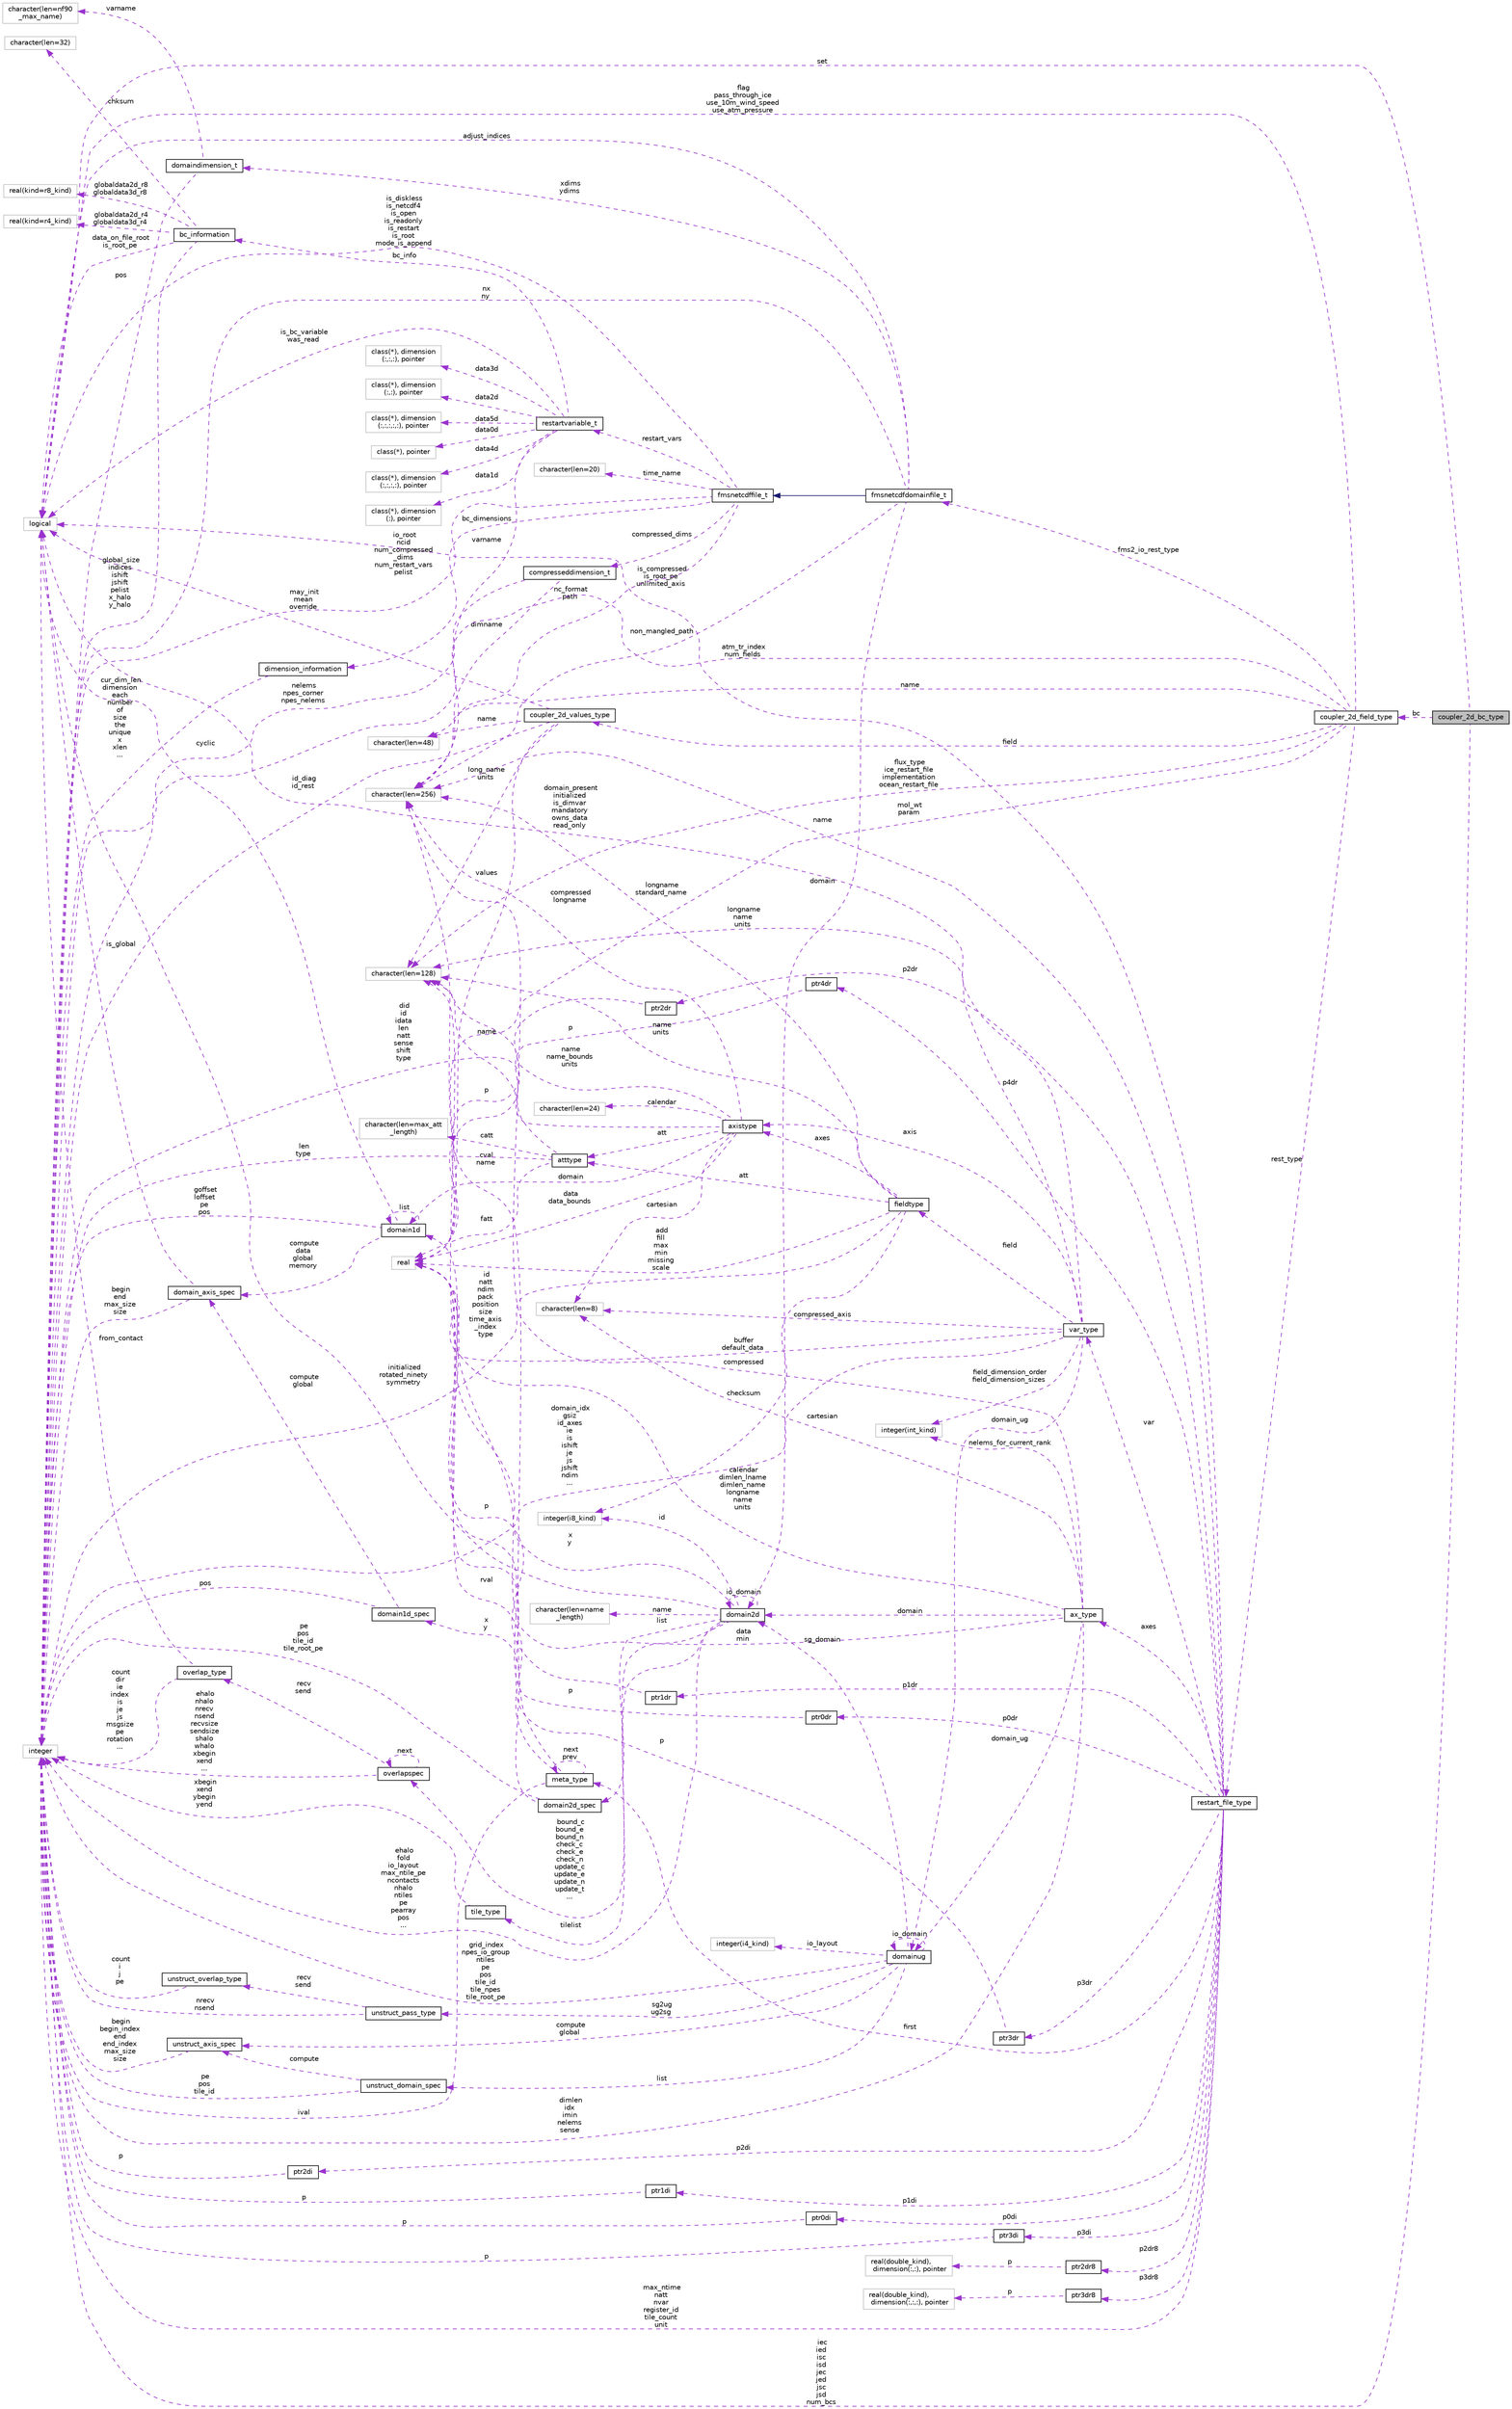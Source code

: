 digraph "coupler_2d_bc_type"
{
 // INTERACTIVE_SVG=YES
 // LATEX_PDF_SIZE
  edge [fontname="Helvetica",fontsize="10",labelfontname="Helvetica",labelfontsize="10"];
  node [fontname="Helvetica",fontsize="10",shape=record];
  rankdir="LR";
  Node1 [label="coupler_2d_bc_type",height=0.2,width=0.4,color="black", fillcolor="grey75", style="filled", fontcolor="black",tooltip="Coupler data for 2D boundary conditions."];
  Node2 -> Node1 [dir="back",color="darkorchid3",fontsize="10",style="dashed",label=" set" ,fontname="Helvetica"];
  Node2 [label="logical",height=0.2,width=0.4,color="grey75", fillcolor="white", style="filled",tooltip=" "];
  Node3 -> Node1 [dir="back",color="darkorchid3",fontsize="10",style="dashed",label=" bc" ,fontname="Helvetica"];
  Node3 [label="coupler_2d_field_type",height=0.2,width=0.4,color="black", fillcolor="white", style="filled",URL="$group__coupler__types__mod.html#structcoupler__types__mod_1_1coupler__2d__field__type",tooltip="Coupler data for 2D fields."];
  Node2 -> Node3 [dir="back",color="darkorchid3",fontsize="10",style="dashed",label=" flag\npass_through_ice\nuse_10m_wind_speed\nuse_atm_pressure" ,fontname="Helvetica"];
  Node4 -> Node3 [dir="back",color="darkorchid3",fontsize="10",style="dashed",label=" rest_type" ,fontname="Helvetica"];
  Node4 [label="restart_file_type",height=0.2,width=0.4,color="black", fillcolor="white", style="filled",URL="$group__fms__io__mod.html#structfms__io__mod_1_1restart__file__type",tooltip=" "];
  Node5 -> Node4 [dir="back",color="darkorchid3",fontsize="10",style="dashed",label=" p2dr8" ,fontname="Helvetica"];
  Node5 [label="ptr2dr8",height=0.2,width=0.4,color="black", fillcolor="white", style="filled",URL="$group__fms__io__mod.html#structfms__io__mod_1_1ptr2dr8",tooltip=" "];
  Node6 -> Node5 [dir="back",color="darkorchid3",fontsize="10",style="dashed",label=" p" ,fontname="Helvetica"];
  Node6 [label="real(double_kind),\l dimension(:,:), pointer",height=0.2,width=0.4,color="grey75", fillcolor="white", style="filled",tooltip=" "];
  Node2 -> Node4 [dir="back",color="darkorchid3",fontsize="10",style="dashed",label=" is_compressed\nis_root_pe\nunlimited_axis" ,fontname="Helvetica"];
  Node7 -> Node4 [dir="back",color="darkorchid3",fontsize="10",style="dashed",label=" p3dr8" ,fontname="Helvetica"];
  Node7 [label="ptr3dr8",height=0.2,width=0.4,color="black", fillcolor="white", style="filled",URL="$group__fms__io__mod.html#structfms__io__mod_1_1ptr3dr8",tooltip=" "];
  Node8 -> Node7 [dir="back",color="darkorchid3",fontsize="10",style="dashed",label=" p" ,fontname="Helvetica"];
  Node8 [label="real(double_kind),\l dimension(:,:,:), pointer",height=0.2,width=0.4,color="grey75", fillcolor="white", style="filled",tooltip=" "];
  Node9 -> Node4 [dir="back",color="darkorchid3",fontsize="10",style="dashed",label=" p1dr" ,fontname="Helvetica"];
  Node9 [label="ptr1dr",height=0.2,width=0.4,color="black", fillcolor="white", style="filled",URL="$group__fms__io__mod.html#structfms__io__mod_1_1ptr1dr",tooltip=" "];
  Node10 -> Node9 [dir="back",color="darkorchid3",fontsize="10",style="dashed",label=" p" ,fontname="Helvetica"];
  Node10 [label="real",height=0.2,width=0.4,color="grey75", fillcolor="white", style="filled",tooltip=" "];
  Node11 -> Node4 [dir="back",color="darkorchid3",fontsize="10",style="dashed",label=" p0dr" ,fontname="Helvetica"];
  Node11 [label="ptr0dr",height=0.2,width=0.4,color="black", fillcolor="white", style="filled",URL="$group__fms__io__mod.html#structfms__io__mod_1_1ptr0dr",tooltip=" "];
  Node10 -> Node11 [dir="back",color="darkorchid3",fontsize="10",style="dashed",label=" p" ,fontname="Helvetica"];
  Node12 -> Node4 [dir="back",color="darkorchid3",fontsize="10",style="dashed",label=" first" ,fontname="Helvetica"];
  Node12 [label="meta_type",height=0.2,width=0.4,color="black", fillcolor="white", style="filled",URL="$group__fms__io__mod.html#structfms__io__mod_1_1meta__type",tooltip=" "];
  Node12 -> Node12 [dir="back",color="darkorchid3",fontsize="10",style="dashed",label=" next\nprev" ,fontname="Helvetica"];
  Node13 -> Node12 [dir="back",color="darkorchid3",fontsize="10",style="dashed",label=" cval\nname" ,fontname="Helvetica"];
  Node13 [label="character(len=256)",height=0.2,width=0.4,color="grey75", fillcolor="white", style="filled",tooltip=" "];
  Node14 -> Node12 [dir="back",color="darkorchid3",fontsize="10",style="dashed",label=" ival" ,fontname="Helvetica"];
  Node14 [label="integer",height=0.2,width=0.4,color="grey75", fillcolor="white", style="filled",tooltip=" "];
  Node10 -> Node12 [dir="back",color="darkorchid3",fontsize="10",style="dashed",label=" rval" ,fontname="Helvetica"];
  Node15 -> Node4 [dir="back",color="darkorchid3",fontsize="10",style="dashed",label=" p3dr" ,fontname="Helvetica"];
  Node15 [label="ptr3dr",height=0.2,width=0.4,color="black", fillcolor="white", style="filled",URL="$group__fms__io__mod.html#structfms__io__mod_1_1ptr3dr",tooltip=" "];
  Node10 -> Node15 [dir="back",color="darkorchid3",fontsize="10",style="dashed",label=" p" ,fontname="Helvetica"];
  Node16 -> Node4 [dir="back",color="darkorchid3",fontsize="10",style="dashed",label=" p2dr" ,fontname="Helvetica"];
  Node16 [label="ptr2dr",height=0.2,width=0.4,color="black", fillcolor="white", style="filled",URL="$group__fms__io__mod.html#structfms__io__mod_1_1ptr2dr",tooltip=" "];
  Node10 -> Node16 [dir="back",color="darkorchid3",fontsize="10",style="dashed",label=" p" ,fontname="Helvetica"];
  Node17 -> Node4 [dir="back",color="darkorchid3",fontsize="10",style="dashed",label=" p4dr" ,fontname="Helvetica"];
  Node17 [label="ptr4dr",height=0.2,width=0.4,color="black", fillcolor="white", style="filled",URL="$group__fms__io__mod.html#structfms__io__mod_1_1ptr4dr",tooltip=" "];
  Node10 -> Node17 [dir="back",color="darkorchid3",fontsize="10",style="dashed",label=" p" ,fontname="Helvetica"];
  Node18 -> Node4 [dir="back",color="darkorchid3",fontsize="10",style="dashed",label=" axes" ,fontname="Helvetica"];
  Node18 [label="ax_type",height=0.2,width=0.4,color="black", fillcolor="white", style="filled",URL="$group__fms__io__mod.html#structfms__io__mod_1_1ax__type",tooltip=" "];
  Node19 -> Node18 [dir="back",color="darkorchid3",fontsize="10",style="dashed",label=" domain_ug" ,fontname="Helvetica"];
  Node19 [label="domainug",height=0.2,width=0.4,color="black", fillcolor="white", style="filled",URL="$group__mpp__domains__mod.html#structmpp__domains__mod_1_1domainug",tooltip="Domain information for managing data on unstructured grids."];
  Node20 -> Node19 [dir="back",color="darkorchid3",fontsize="10",style="dashed",label=" list" ,fontname="Helvetica"];
  Node20 [label="unstruct_domain_spec",height=0.2,width=0.4,color="black", fillcolor="white", style="filled",URL="$group__mpp__domains__mod.html#structmpp__domains__mod_1_1unstruct__domain__spec",tooltip="Private type for axis specification data for an unstructured domain."];
  Node21 -> Node20 [dir="back",color="darkorchid3",fontsize="10",style="dashed",label=" compute" ,fontname="Helvetica"];
  Node21 [label="unstruct_axis_spec",height=0.2,width=0.4,color="black", fillcolor="white", style="filled",URL="$group__mpp__domains__mod.html#structmpp__domains__mod_1_1unstruct__axis__spec",tooltip="Private type for axis specification data for an unstructured grid."];
  Node14 -> Node21 [dir="back",color="darkorchid3",fontsize="10",style="dashed",label=" begin\nbegin_index\nend\nend_index\nmax_size\nsize" ,fontname="Helvetica"];
  Node14 -> Node20 [dir="back",color="darkorchid3",fontsize="10",style="dashed",label=" pe\npos\ntile_id" ,fontname="Helvetica"];
  Node21 -> Node19 [dir="back",color="darkorchid3",fontsize="10",style="dashed",label=" compute\nglobal" ,fontname="Helvetica"];
  Node22 -> Node19 [dir="back",color="darkorchid3",fontsize="10",style="dashed",label=" sg_domain" ,fontname="Helvetica"];
  Node22 [label="domain2d",height=0.2,width=0.4,color="black", fillcolor="white", style="filled",URL="$group__mpp__domains__mod.html#structmpp__domains__mod_1_1domain2d",tooltip="The domain2D type contains all the necessary information to define the global, compute and data domai..."];
  Node2 -> Node22 [dir="back",color="darkorchid3",fontsize="10",style="dashed",label=" initialized\nrotated_ninety\nsymmetry" ,fontname="Helvetica"];
  Node23 -> Node22 [dir="back",color="darkorchid3",fontsize="10",style="dashed",label=" x\ny" ,fontname="Helvetica"];
  Node23 [label="domain1d",height=0.2,width=0.4,color="black", fillcolor="white", style="filled",URL="$group__mpp__domains__mod.html#structmpp__domains__mod_1_1domain1d",tooltip="One dimensional domain used to manage shared data access between pes."];
  Node2 -> Node23 [dir="back",color="darkorchid3",fontsize="10",style="dashed",label=" cyclic" ,fontname="Helvetica"];
  Node23 -> Node23 [dir="back",color="darkorchid3",fontsize="10",style="dashed",label=" list" ,fontname="Helvetica"];
  Node24 -> Node23 [dir="back",color="darkorchid3",fontsize="10",style="dashed",label=" compute\ndata\nglobal\nmemory" ,fontname="Helvetica"];
  Node24 [label="domain_axis_spec",height=0.2,width=0.4,color="black", fillcolor="white", style="filled",URL="$group__mpp__domains__mod.html#structmpp__domains__mod_1_1domain__axis__spec",tooltip="Used to specify index limits along an axis of a domain."];
  Node2 -> Node24 [dir="back",color="darkorchid3",fontsize="10",style="dashed",label=" is_global" ,fontname="Helvetica"];
  Node14 -> Node24 [dir="back",color="darkorchid3",fontsize="10",style="dashed",label=" begin\nend\nmax_size\nsize" ,fontname="Helvetica"];
  Node14 -> Node23 [dir="back",color="darkorchid3",fontsize="10",style="dashed",label=" goffset\nloffset\npe\npos" ,fontname="Helvetica"];
  Node25 -> Node22 [dir="back",color="darkorchid3",fontsize="10",style="dashed",label=" id" ,fontname="Helvetica"];
  Node25 [label="integer(i8_kind)",height=0.2,width=0.4,color="grey75", fillcolor="white", style="filled",tooltip=" "];
  Node22 -> Node22 [dir="back",color="darkorchid3",fontsize="10",style="dashed",label=" io_domain" ,fontname="Helvetica"];
  Node26 -> Node22 [dir="back",color="darkorchid3",fontsize="10",style="dashed",label=" bound_c\nbound_e\nbound_n\ncheck_c\ncheck_e\ncheck_n\nupdate_c\nupdate_e\nupdate_n\nupdate_t\n..." ,fontname="Helvetica"];
  Node26 [label="overlapspec",height=0.2,width=0.4,color="black", fillcolor="white", style="filled",URL="$group__mpp__domains__mod.html#structmpp__domains__mod_1_1overlapspec",tooltip="Private type for overlap specifications."];
  Node27 -> Node26 [dir="back",color="darkorchid3",fontsize="10",style="dashed",label=" recv\nsend" ,fontname="Helvetica"];
  Node27 [label="overlap_type",height=0.2,width=0.4,color="black", fillcolor="white", style="filled",URL="$group__mpp__domains__mod.html#structmpp__domains__mod_1_1overlap__type",tooltip="Type for overlapping data."];
  Node2 -> Node27 [dir="back",color="darkorchid3",fontsize="10",style="dashed",label=" from_contact" ,fontname="Helvetica"];
  Node14 -> Node27 [dir="back",color="darkorchid3",fontsize="10",style="dashed",label=" count\ndir\nie\nindex\nis\nje\njs\nmsgsize\npe\nrotation\n..." ,fontname="Helvetica"];
  Node26 -> Node26 [dir="back",color="darkorchid3",fontsize="10",style="dashed",label=" next" ,fontname="Helvetica"];
  Node14 -> Node26 [dir="back",color="darkorchid3",fontsize="10",style="dashed",label=" ehalo\nnhalo\nnrecv\nnsend\nrecvsize\nsendsize\nshalo\nwhalo\nxbegin\nxend\n..." ,fontname="Helvetica"];
  Node28 -> Node22 [dir="back",color="darkorchid3",fontsize="10",style="dashed",label=" list" ,fontname="Helvetica"];
  Node28 [label="domain2d_spec",height=0.2,width=0.4,color="black", fillcolor="white", style="filled",URL="$group__mpp__domains__mod.html#structmpp__domains__mod_1_1domain2d__spec",tooltip="Private type to specify multiple index limits and pe information for a 2D domain."];
  Node29 -> Node28 [dir="back",color="darkorchid3",fontsize="10",style="dashed",label=" x\ny" ,fontname="Helvetica"];
  Node29 [label="domain1d_spec",height=0.2,width=0.4,color="black", fillcolor="white", style="filled",URL="$group__mpp__domains__mod.html#structmpp__domains__mod_1_1domain1d__spec",tooltip="A private type used to specify index limits for a domain decomposition."];
  Node24 -> Node29 [dir="back",color="darkorchid3",fontsize="10",style="dashed",label=" compute\nglobal" ,fontname="Helvetica"];
  Node14 -> Node29 [dir="back",color="darkorchid3",fontsize="10",style="dashed",label=" pos" ,fontname="Helvetica"];
  Node14 -> Node28 [dir="back",color="darkorchid3",fontsize="10",style="dashed",label=" pe\npos\ntile_id\ntile_root_pe" ,fontname="Helvetica"];
  Node30 -> Node22 [dir="back",color="darkorchid3",fontsize="10",style="dashed",label=" tilelist" ,fontname="Helvetica"];
  Node30 [label="tile_type",height=0.2,width=0.4,color="black", fillcolor="white", style="filled",URL="$group__mpp__domains__mod.html#structmpp__domains__mod_1_1tile__type",tooltip="Upper and lower x and y bounds for a tile."];
  Node14 -> Node30 [dir="back",color="darkorchid3",fontsize="10",style="dashed",label=" xbegin\nxend\nybegin\nyend" ,fontname="Helvetica"];
  Node14 -> Node22 [dir="back",color="darkorchid3",fontsize="10",style="dashed",label=" ehalo\nfold\nio_layout\nmax_ntile_pe\nncontacts\nnhalo\nntiles\npe\npearray\npos\n..." ,fontname="Helvetica"];
  Node31 -> Node22 [dir="back",color="darkorchid3",fontsize="10",style="dashed",label=" name" ,fontname="Helvetica"];
  Node31 [label="character(len=name\l_length)",height=0.2,width=0.4,color="grey75", fillcolor="white", style="filled",tooltip=" "];
  Node19 -> Node19 [dir="back",color="darkorchid3",fontsize="10",style="dashed",label=" io_domain" ,fontname="Helvetica"];
  Node32 -> Node19 [dir="back",color="darkorchid3",fontsize="10",style="dashed",label=" sg2ug\nug2sg" ,fontname="Helvetica"];
  Node32 [label="unstruct_pass_type",height=0.2,width=0.4,color="black", fillcolor="white", style="filled",URL="$group__mpp__domains__mod.html#structmpp__domains__mod_1_1unstruct__pass__type",tooltip="Private type."];
  Node33 -> Node32 [dir="back",color="darkorchid3",fontsize="10",style="dashed",label=" recv\nsend" ,fontname="Helvetica"];
  Node33 [label="unstruct_overlap_type",height=0.2,width=0.4,color="black", fillcolor="white", style="filled",URL="$group__mpp__domains__mod.html#structmpp__domains__mod_1_1unstruct__overlap__type",tooltip="Private type."];
  Node14 -> Node33 [dir="back",color="darkorchid3",fontsize="10",style="dashed",label=" count\ni\nj\npe" ,fontname="Helvetica"];
  Node14 -> Node32 [dir="back",color="darkorchid3",fontsize="10",style="dashed",label=" nrecv\nnsend" ,fontname="Helvetica"];
  Node14 -> Node19 [dir="back",color="darkorchid3",fontsize="10",style="dashed",label=" grid_index\nnpes_io_group\nntiles\npe\npos\ntile_id\ntile_npes\ntile_root_pe" ,fontname="Helvetica"];
  Node34 -> Node19 [dir="back",color="darkorchid3",fontsize="10",style="dashed",label=" io_layout" ,fontname="Helvetica"];
  Node34 [label="integer(i4_kind)",height=0.2,width=0.4,color="grey75", fillcolor="white", style="filled",tooltip=" "];
  Node22 -> Node18 [dir="back",color="darkorchid3",fontsize="10",style="dashed",label=" domain" ,fontname="Helvetica"];
  Node13 -> Node18 [dir="back",color="darkorchid3",fontsize="10",style="dashed",label=" compressed" ,fontname="Helvetica"];
  Node35 -> Node18 [dir="back",color="darkorchid3",fontsize="10",style="dashed",label=" nelems_for_current_rank" ,fontname="Helvetica"];
  Node35 [label="integer(int_kind)",height=0.2,width=0.4,color="grey75", fillcolor="white", style="filled",tooltip=" "];
  Node36 -> Node18 [dir="back",color="darkorchid3",fontsize="10",style="dashed",label=" cartesian" ,fontname="Helvetica"];
  Node36 [label="character(len=8)",height=0.2,width=0.4,color="grey75", fillcolor="white", style="filled",tooltip=" "];
  Node37 -> Node18 [dir="back",color="darkorchid3",fontsize="10",style="dashed",label=" calendar\ndimlen_lname\ndimlen_name\nlongname\nname\nunits" ,fontname="Helvetica"];
  Node37 [label="character(len=128)",height=0.2,width=0.4,color="grey75", fillcolor="white", style="filled",tooltip=" "];
  Node10 -> Node18 [dir="back",color="darkorchid3",fontsize="10",style="dashed",label=" data\nmin" ,fontname="Helvetica"];
  Node14 -> Node18 [dir="back",color="darkorchid3",fontsize="10",style="dashed",label=" dimlen\nidx\nimin\nnelems\nsense" ,fontname="Helvetica"];
  Node13 -> Node4 [dir="back",color="darkorchid3",fontsize="10",style="dashed",label=" name" ,fontname="Helvetica"];
  Node38 -> Node4 [dir="back",color="darkorchid3",fontsize="10",style="dashed",label=" p1di" ,fontname="Helvetica"];
  Node38 [label="ptr1di",height=0.2,width=0.4,color="black", fillcolor="white", style="filled",URL="$group__fms__io__mod.html#structfms__io__mod_1_1ptr1di",tooltip=" "];
  Node14 -> Node38 [dir="back",color="darkorchid3",fontsize="10",style="dashed",label=" p" ,fontname="Helvetica"];
  Node39 -> Node4 [dir="back",color="darkorchid3",fontsize="10",style="dashed",label=" var" ,fontname="Helvetica"];
  Node39 [label="var_type",height=0.2,width=0.4,color="black", fillcolor="white", style="filled",URL="$group__fms__io__mod.html#structfms__io__mod_1_1var__type",tooltip=" "];
  Node2 -> Node39 [dir="back",color="darkorchid3",fontsize="10",style="dashed",label=" domain_present\ninitialized\nis_dimvar\nmandatory\nowns_data\nread_only" ,fontname="Helvetica"];
  Node40 -> Node39 [dir="back",color="darkorchid3",fontsize="10",style="dashed",label=" field" ,fontname="Helvetica"];
  Node40 [label="fieldtype",height=0.2,width=0.4,color="black", fillcolor="white", style="filled",URL="$group__mpp__io__mod.html#structmpp__io__mod_1_1fieldtype",tooltip=" "];
  Node25 -> Node40 [dir="back",color="darkorchid3",fontsize="10",style="dashed",label=" checksum" ,fontname="Helvetica"];
  Node13 -> Node40 [dir="back",color="darkorchid3",fontsize="10",style="dashed",label=" longname\nstandard_name" ,fontname="Helvetica"];
  Node41 -> Node40 [dir="back",color="darkorchid3",fontsize="10",style="dashed",label=" att" ,fontname="Helvetica"];
  Node41 [label="atttype",height=0.2,width=0.4,color="black", fillcolor="white", style="filled",URL="$group__mpp__io__mod.html#structmpp__io__mod_1_1atttype",tooltip=" "];
  Node37 -> Node41 [dir="back",color="darkorchid3",fontsize="10",style="dashed",label=" name" ,fontname="Helvetica"];
  Node10 -> Node41 [dir="back",color="darkorchid3",fontsize="10",style="dashed",label=" fatt" ,fontname="Helvetica"];
  Node14 -> Node41 [dir="back",color="darkorchid3",fontsize="10",style="dashed",label=" len\ntype" ,fontname="Helvetica"];
  Node42 -> Node41 [dir="back",color="darkorchid3",fontsize="10",style="dashed",label=" catt" ,fontname="Helvetica"];
  Node42 [label="character(len=max_att\l_length)",height=0.2,width=0.4,color="grey75", fillcolor="white", style="filled",tooltip=" "];
  Node43 -> Node40 [dir="back",color="darkorchid3",fontsize="10",style="dashed",label=" axes" ,fontname="Helvetica"];
  Node43 [label="axistype",height=0.2,width=0.4,color="black", fillcolor="white", style="filled",URL="$group__mpp__io__mod.html#structmpp__io__mod_1_1axistype",tooltip=" "];
  Node23 -> Node43 [dir="back",color="darkorchid3",fontsize="10",style="dashed",label=" domain" ,fontname="Helvetica"];
  Node13 -> Node43 [dir="back",color="darkorchid3",fontsize="10",style="dashed",label=" compressed\nlongname" ,fontname="Helvetica"];
  Node41 -> Node43 [dir="back",color="darkorchid3",fontsize="10",style="dashed",label=" att" ,fontname="Helvetica"];
  Node36 -> Node43 [dir="back",color="darkorchid3",fontsize="10",style="dashed",label=" cartesian" ,fontname="Helvetica"];
  Node37 -> Node43 [dir="back",color="darkorchid3",fontsize="10",style="dashed",label=" name\nname_bounds\nunits" ,fontname="Helvetica"];
  Node10 -> Node43 [dir="back",color="darkorchid3",fontsize="10",style="dashed",label=" data\ndata_bounds" ,fontname="Helvetica"];
  Node14 -> Node43 [dir="back",color="darkorchid3",fontsize="10",style="dashed",label=" did\nid\nidata\nlen\nnatt\nsense\nshift\ntype" ,fontname="Helvetica"];
  Node44 -> Node43 [dir="back",color="darkorchid3",fontsize="10",style="dashed",label=" calendar" ,fontname="Helvetica"];
  Node44 [label="character(len=24)",height=0.2,width=0.4,color="grey75", fillcolor="white", style="filled",tooltip=" "];
  Node37 -> Node40 [dir="back",color="darkorchid3",fontsize="10",style="dashed",label=" name\nunits" ,fontname="Helvetica"];
  Node14 -> Node40 [dir="back",color="darkorchid3",fontsize="10",style="dashed",label=" id\nnatt\nndim\npack\nposition\nsize\ntime_axis\l_index\ntype" ,fontname="Helvetica"];
  Node10 -> Node40 [dir="back",color="darkorchid3",fontsize="10",style="dashed",label=" add\nfill\nmax\nmin\nmissing\nscale" ,fontname="Helvetica"];
  Node19 -> Node39 [dir="back",color="darkorchid3",fontsize="10",style="dashed",label=" domain_ug" ,fontname="Helvetica"];
  Node35 -> Node39 [dir="back",color="darkorchid3",fontsize="10",style="dashed",label=" field_dimension_order\nfield_dimension_sizes" ,fontname="Helvetica"];
  Node43 -> Node39 [dir="back",color="darkorchid3",fontsize="10",style="dashed",label=" axis" ,fontname="Helvetica"];
  Node36 -> Node39 [dir="back",color="darkorchid3",fontsize="10",style="dashed",label=" compressed_axis" ,fontname="Helvetica"];
  Node37 -> Node39 [dir="back",color="darkorchid3",fontsize="10",style="dashed",label=" longname\nname\nunits" ,fontname="Helvetica"];
  Node14 -> Node39 [dir="back",color="darkorchid3",fontsize="10",style="dashed",label=" domain_idx\ngsiz\nid_axes\nie\nis\nishift\nje\njs\njshift\nndim\n..." ,fontname="Helvetica"];
  Node10 -> Node39 [dir="back",color="darkorchid3",fontsize="10",style="dashed",label=" buffer\ndefault_data" ,fontname="Helvetica"];
  Node45 -> Node4 [dir="back",color="darkorchid3",fontsize="10",style="dashed",label=" p0di" ,fontname="Helvetica"];
  Node45 [label="ptr0di",height=0.2,width=0.4,color="black", fillcolor="white", style="filled",URL="$group__fms__io__mod.html#structfms__io__mod_1_1ptr0di",tooltip=" "];
  Node14 -> Node45 [dir="back",color="darkorchid3",fontsize="10",style="dashed",label=" p" ,fontname="Helvetica"];
  Node46 -> Node4 [dir="back",color="darkorchid3",fontsize="10",style="dashed",label=" p3di" ,fontname="Helvetica"];
  Node46 [label="ptr3di",height=0.2,width=0.4,color="black", fillcolor="white", style="filled",URL="$group__fms__io__mod.html#structfms__io__mod_1_1ptr3di",tooltip=" "];
  Node14 -> Node46 [dir="back",color="darkorchid3",fontsize="10",style="dashed",label=" p" ,fontname="Helvetica"];
  Node47 -> Node4 [dir="back",color="darkorchid3",fontsize="10",style="dashed",label=" p2di" ,fontname="Helvetica"];
  Node47 [label="ptr2di",height=0.2,width=0.4,color="black", fillcolor="white", style="filled",URL="$group__fms__io__mod.html#structfms__io__mod_1_1ptr2di",tooltip=" "];
  Node14 -> Node47 [dir="back",color="darkorchid3",fontsize="10",style="dashed",label=" p" ,fontname="Helvetica"];
  Node14 -> Node4 [dir="back",color="darkorchid3",fontsize="10",style="dashed",label=" max_ntime\nnatt\nnvar\nregister_id\ntile_count\nunit" ,fontname="Helvetica"];
  Node48 -> Node3 [dir="back",color="darkorchid3",fontsize="10",style="dashed",label=" field" ,fontname="Helvetica"];
  Node48 [label="coupler_2d_values_type",height=0.2,width=0.4,color="black", fillcolor="white", style="filled",URL="$group__coupler__types__mod.html#structcoupler__types__mod_1_1coupler__2d__values__type",tooltip="Coupler data for 2D values."];
  Node2 -> Node48 [dir="back",color="darkorchid3",fontsize="10",style="dashed",label=" may_init\nmean\noverride" ,fontname="Helvetica"];
  Node49 -> Node48 [dir="back",color="darkorchid3",fontsize="10",style="dashed",label=" name" ,fontname="Helvetica"];
  Node49 [label="character(len=48)",height=0.2,width=0.4,color="grey75", fillcolor="white", style="filled",tooltip=" "];
  Node37 -> Node48 [dir="back",color="darkorchid3",fontsize="10",style="dashed",label=" long_name\nunits" ,fontname="Helvetica"];
  Node14 -> Node48 [dir="back",color="darkorchid3",fontsize="10",style="dashed",label=" id_diag\nid_rest" ,fontname="Helvetica"];
  Node10 -> Node48 [dir="back",color="darkorchid3",fontsize="10",style="dashed",label=" values" ,fontname="Helvetica"];
  Node49 -> Node3 [dir="back",color="darkorchid3",fontsize="10",style="dashed",label=" name" ,fontname="Helvetica"];
  Node50 -> Node3 [dir="back",color="darkorchid3",fontsize="10",style="dashed",label=" fms2_io_rest_type" ,fontname="Helvetica"];
  Node50 [label="fmsnetcdfdomainfile_t",height=0.2,width=0.4,color="black", fillcolor="white", style="filled",URL="$group__fms__netcdf__domain__io__mod.html#structfms__netcdf__domain__io__mod_1_1fmsnetcdfdomainfile__t",tooltip="netcdf domain file type."];
  Node51 -> Node50 [dir="back",color="midnightblue",fontsize="10",style="solid",fontname="Helvetica"];
  Node51 [label="fmsnetcdffile_t",height=0.2,width=0.4,color="black", fillcolor="white", style="filled",URL="$group__netcdf__io__mod.html#structnetcdf__io__mod_1_1fmsnetcdffile__t",tooltip="Netcdf file type."];
  Node2 -> Node51 [dir="back",color="darkorchid3",fontsize="10",style="dashed",label=" is_diskless\nis_netcdf4\nis_open\nis_readonly\nis_restart\nis_root\nmode_is_append" ,fontname="Helvetica"];
  Node13 -> Node51 [dir="back",color="darkorchid3",fontsize="10",style="dashed",label=" nc_format\npath" ,fontname="Helvetica"];
  Node52 -> Node51 [dir="back",color="darkorchid3",fontsize="10",style="dashed",label=" time_name" ,fontname="Helvetica"];
  Node52 [label="character(len=20)",height=0.2,width=0.4,color="grey75", fillcolor="white", style="filled",tooltip=" "];
  Node53 -> Node51 [dir="back",color="darkorchid3",fontsize="10",style="dashed",label=" compressed_dims" ,fontname="Helvetica"];
  Node53 [label="compresseddimension_t",height=0.2,width=0.4,color="black", fillcolor="white", style="filled",URL="$group__netcdf__io__mod.html#structnetcdf__io__mod_1_1compresseddimension__t",tooltip="Compressed dimension."];
  Node13 -> Node53 [dir="back",color="darkorchid3",fontsize="10",style="dashed",label=" dimname" ,fontname="Helvetica"];
  Node14 -> Node53 [dir="back",color="darkorchid3",fontsize="10",style="dashed",label=" nelems\nnpes_corner\nnpes_nelems" ,fontname="Helvetica"];
  Node54 -> Node51 [dir="back",color="darkorchid3",fontsize="10",style="dashed",label=" bc_dimensions" ,fontname="Helvetica"];
  Node54 [label="dimension_information",height=0.2,width=0.4,color="black", fillcolor="white", style="filled",URL="$group__netcdf__io__mod.html#structnetcdf__io__mod_1_1dimension__information",tooltip="information about the current dimensions for regional restart variables"];
  Node14 -> Node54 [dir="back",color="darkorchid3",fontsize="10",style="dashed",label=" cur_dim_len\ndimension\neach\nnumber\nof\nsize\nthe\nunique\nx\nxlen\n..." ,fontname="Helvetica"];
  Node55 -> Node51 [dir="back",color="darkorchid3",fontsize="10",style="dashed",label=" restart_vars" ,fontname="Helvetica"];
  Node55 [label="restartvariable_t",height=0.2,width=0.4,color="black", fillcolor="white", style="filled",URL="$group__netcdf__io__mod.html#structnetcdf__io__mod_1_1restartvariable__t",tooltip="Restart variable."];
  Node2 -> Node55 [dir="back",color="darkorchid3",fontsize="10",style="dashed",label=" is_bc_variable\nwas_read" ,fontname="Helvetica"];
  Node56 -> Node55 [dir="back",color="darkorchid3",fontsize="10",style="dashed",label=" data3d" ,fontname="Helvetica"];
  Node56 [label="class(*), dimension\l(:,:,:), pointer",height=0.2,width=0.4,color="grey75", fillcolor="white", style="filled",tooltip=" "];
  Node57 -> Node55 [dir="back",color="darkorchid3",fontsize="10",style="dashed",label=" data2d" ,fontname="Helvetica"];
  Node57 [label="class(*), dimension\l(:,:), pointer",height=0.2,width=0.4,color="grey75", fillcolor="white", style="filled",tooltip=" "];
  Node58 -> Node55 [dir="back",color="darkorchid3",fontsize="10",style="dashed",label=" data5d" ,fontname="Helvetica"];
  Node58 [label="class(*), dimension\l(:,:,:,:,:), pointer",height=0.2,width=0.4,color="grey75", fillcolor="white", style="filled",tooltip=" "];
  Node59 -> Node55 [dir="back",color="darkorchid3",fontsize="10",style="dashed",label=" data0d" ,fontname="Helvetica"];
  Node59 [label="class(*), pointer",height=0.2,width=0.4,color="grey75", fillcolor="white", style="filled",tooltip=" "];
  Node13 -> Node55 [dir="back",color="darkorchid3",fontsize="10",style="dashed",label=" varname" ,fontname="Helvetica"];
  Node60 -> Node55 [dir="back",color="darkorchid3",fontsize="10",style="dashed",label=" data4d" ,fontname="Helvetica"];
  Node60 [label="class(*), dimension\l(:,:,:,:), pointer",height=0.2,width=0.4,color="grey75", fillcolor="white", style="filled",tooltip=" "];
  Node61 -> Node55 [dir="back",color="darkorchid3",fontsize="10",style="dashed",label=" data1d" ,fontname="Helvetica"];
  Node61 [label="class(*), dimension\l(:), pointer",height=0.2,width=0.4,color="grey75", fillcolor="white", style="filled",tooltip=" "];
  Node62 -> Node55 [dir="back",color="darkorchid3",fontsize="10",style="dashed",label=" bc_info" ,fontname="Helvetica"];
  Node62 [label="bc_information",height=0.2,width=0.4,color="black", fillcolor="white", style="filled",URL="$group__netcdf__io__mod.html#structnetcdf__io__mod_1_1bc__information",tooltip="information needed fr regional restart variables"];
  Node2 -> Node62 [dir="back",color="darkorchid3",fontsize="10",style="dashed",label=" data_on_file_root\nis_root_pe" ,fontname="Helvetica"];
  Node63 -> Node62 [dir="back",color="darkorchid3",fontsize="10",style="dashed",label=" globaldata2d_r8\nglobaldata3d_r8" ,fontname="Helvetica"];
  Node63 [label="real(kind=r8_kind)",height=0.2,width=0.4,color="grey75", fillcolor="white", style="filled",tooltip=" "];
  Node64 -> Node62 [dir="back",color="darkorchid3",fontsize="10",style="dashed",label=" globaldata2d_r4\nglobaldata3d_r4" ,fontname="Helvetica"];
  Node64 [label="real(kind=r4_kind)",height=0.2,width=0.4,color="grey75", fillcolor="white", style="filled",tooltip=" "];
  Node65 -> Node62 [dir="back",color="darkorchid3",fontsize="10",style="dashed",label=" chksum" ,fontname="Helvetica"];
  Node65 [label="character(len=32)",height=0.2,width=0.4,color="grey75", fillcolor="white", style="filled",tooltip=" "];
  Node14 -> Node62 [dir="back",color="darkorchid3",fontsize="10",style="dashed",label=" global_size\nindices\nishift\njshift\npelist\nx_halo\ny_halo" ,fontname="Helvetica"];
  Node14 -> Node51 [dir="back",color="darkorchid3",fontsize="10",style="dashed",label=" io_root\nncid\nnum_compressed\l_dims\nnum_restart_vars\npelist" ,fontname="Helvetica"];
  Node2 -> Node50 [dir="back",color="darkorchid3",fontsize="10",style="dashed",label=" adjust_indices" ,fontname="Helvetica"];
  Node66 -> Node50 [dir="back",color="darkorchid3",fontsize="10",style="dashed",label=" xdims\nydims" ,fontname="Helvetica"];
  Node66 [label="domaindimension_t",height=0.2,width=0.4,color="black", fillcolor="white", style="filled",URL="$group__fms__netcdf__domain__io__mod.html#structfms__netcdf__domain__io__mod_1_1domaindimension__t",tooltip="Domain variable."];
  Node67 -> Node66 [dir="back",color="darkorchid3",fontsize="10",style="dashed",label=" varname" ,fontname="Helvetica"];
  Node67 [label="character(len=nf90\l_max_name)",height=0.2,width=0.4,color="grey75", fillcolor="white", style="filled",tooltip=" "];
  Node14 -> Node66 [dir="back",color="darkorchid3",fontsize="10",style="dashed",label=" pos" ,fontname="Helvetica"];
  Node22 -> Node50 [dir="back",color="darkorchid3",fontsize="10",style="dashed",label=" domain" ,fontname="Helvetica"];
  Node13 -> Node50 [dir="back",color="darkorchid3",fontsize="10",style="dashed",label=" non_mangled_path" ,fontname="Helvetica"];
  Node14 -> Node50 [dir="back",color="darkorchid3",fontsize="10",style="dashed",label=" nx\nny" ,fontname="Helvetica"];
  Node37 -> Node3 [dir="back",color="darkorchid3",fontsize="10",style="dashed",label=" flux_type\nice_restart_file\nimplementation\nocean_restart_file" ,fontname="Helvetica"];
  Node10 -> Node3 [dir="back",color="darkorchid3",fontsize="10",style="dashed",label=" mol_wt\nparam" ,fontname="Helvetica"];
  Node14 -> Node3 [dir="back",color="darkorchid3",fontsize="10",style="dashed",label=" atm_tr_index\nnum_fields" ,fontname="Helvetica"];
  Node14 -> Node1 [dir="back",color="darkorchid3",fontsize="10",style="dashed",label=" iec\nied\nisc\nisd\njec\njed\njsc\njsd\nnum_bcs" ,fontname="Helvetica"];
}
